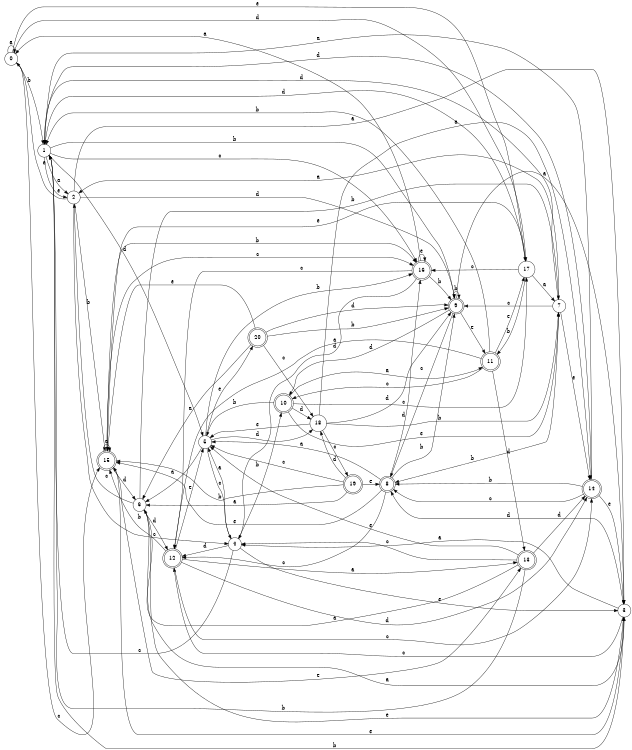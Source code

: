 digraph n17_2 {
__start0 [label="" shape="none"];

rankdir=LR;
size="8,5";

s0 [style="filled", color="black", fillcolor="white" shape="circle", label="0"];
s1 [style="filled", color="black", fillcolor="white" shape="circle", label="1"];
s2 [style="filled", color="black", fillcolor="white" shape="circle", label="2"];
s3 [style="filled", color="black", fillcolor="white" shape="circle", label="3"];
s4 [style="filled", color="black", fillcolor="white" shape="circle", label="4"];
s5 [style="filled", color="black", fillcolor="white" shape="circle", label="5"];
s6 [style="filled", color="black", fillcolor="white" shape="circle", label="6"];
s7 [style="filled", color="black", fillcolor="white" shape="circle", label="7"];
s8 [style="rounded,filled", color="black", fillcolor="white" shape="doublecircle", label="8"];
s9 [style="rounded,filled", color="black", fillcolor="white" shape="doublecircle", label="9"];
s10 [style="rounded,filled", color="black", fillcolor="white" shape="doublecircle", label="10"];
s11 [style="rounded,filled", color="black", fillcolor="white" shape="doublecircle", label="11"];
s12 [style="rounded,filled", color="black", fillcolor="white" shape="doublecircle", label="12"];
s13 [style="rounded,filled", color="black", fillcolor="white" shape="doublecircle", label="13"];
s14 [style="rounded,filled", color="black", fillcolor="white" shape="doublecircle", label="14"];
s15 [style="rounded,filled", color="black", fillcolor="white" shape="doublecircle", label="15"];
s16 [style="rounded,filled", color="black", fillcolor="white" shape="doublecircle", label="16"];
s17 [style="filled", color="black", fillcolor="white" shape="circle", label="17"];
s18 [style="filled", color="black", fillcolor="white" shape="circle", label="18"];
s19 [style="rounded,filled", color="black", fillcolor="white" shape="doublecircle", label="19"];
s20 [style="rounded,filled", color="black", fillcolor="white" shape="doublecircle", label="20"];
s0 -> s0 [label="a"];
s0 -> s1 [label="b"];
s0 -> s15 [label="c"];
s0 -> s17 [label="d"];
s0 -> s17 [label="e"];
s1 -> s2 [label="a"];
s1 -> s9 [label="b"];
s1 -> s16 [label="c"];
s1 -> s5 [label="d"];
s1 -> s2 [label="e"];
s2 -> s3 [label="a"];
s2 -> s15 [label="b"];
s2 -> s4 [label="c"];
s2 -> s9 [label="d"];
s2 -> s0 [label="e"];
s3 -> s4 [label="a"];
s3 -> s1 [label="b"];
s3 -> s12 [label="c"];
s3 -> s8 [label="d"];
s3 -> s15 [label="e"];
s4 -> s5 [label="a"];
s4 -> s10 [label="b"];
s4 -> s1 [label="c"];
s4 -> s12 [label="d"];
s4 -> s3 [label="e"];
s5 -> s6 [label="a"];
s5 -> s16 [label="b"];
s5 -> s4 [label="c"];
s5 -> s18 [label="d"];
s5 -> s20 [label="e"];
s6 -> s3 [label="a"];
s6 -> s7 [label="b"];
s6 -> s2 [label="c"];
s6 -> s12 [label="d"];
s6 -> s3 [label="e"];
s7 -> s2 [label="a"];
s7 -> s8 [label="b"];
s7 -> s9 [label="c"];
s7 -> s1 [label="d"];
s7 -> s14 [label="e"];
s8 -> s5 [label="a"];
s8 -> s9 [label="b"];
s8 -> s12 [label="c"];
s8 -> s16 [label="d"];
s8 -> s15 [label="e"];
s9 -> s3 [label="a"];
s9 -> s9 [label="b"];
s9 -> s8 [label="c"];
s9 -> s10 [label="d"];
s9 -> s11 [label="e"];
s10 -> s11 [label="a"];
s10 -> s5 [label="b"];
s10 -> s17 [label="c"];
s10 -> s18 [label="d"];
s10 -> s7 [label="e"];
s11 -> s12 [label="a"];
s11 -> s1 [label="b"];
s11 -> s10 [label="c"];
s11 -> s13 [label="d"];
s11 -> s17 [label="e"];
s12 -> s13 [label="a"];
s12 -> s15 [label="b"];
s12 -> s14 [label="c"];
s12 -> s14 [label="d"];
s12 -> s5 [label="e"];
s13 -> s6 [label="a"];
s13 -> s1 [label="b"];
s13 -> s4 [label="c"];
s13 -> s14 [label="d"];
s13 -> s5 [label="e"];
s14 -> s1 [label="a"];
s14 -> s8 [label="b"];
s14 -> s8 [label="c"];
s14 -> s1 [label="d"];
s14 -> s3 [label="e"];
s15 -> s15 [label="a"];
s15 -> s16 [label="b"];
s15 -> s16 [label="c"];
s15 -> s6 [label="d"];
s15 -> s13 [label="e"];
s16 -> s0 [label="a"];
s16 -> s9 [label="b"];
s16 -> s12 [label="c"];
s16 -> s4 [label="d"];
s16 -> s16 [label="e"];
s17 -> s7 [label="a"];
s17 -> s11 [label="b"];
s17 -> s16 [label="c"];
s17 -> s1 [label="d"];
s17 -> s15 [label="e"];
s18 -> s14 [label="a"];
s18 -> s7 [label="b"];
s18 -> s19 [label="c"];
s18 -> s9 [label="d"];
s18 -> s5 [label="e"];
s19 -> s6 [label="a"];
s19 -> s15 [label="b"];
s19 -> s5 [label="c"];
s19 -> s18 [label="d"];
s19 -> s8 [label="e"];
s20 -> s6 [label="a"];
s20 -> s9 [label="b"];
s20 -> s18 [label="c"];
s20 -> s9 [label="d"];
s20 -> s15 [label="e"];

}